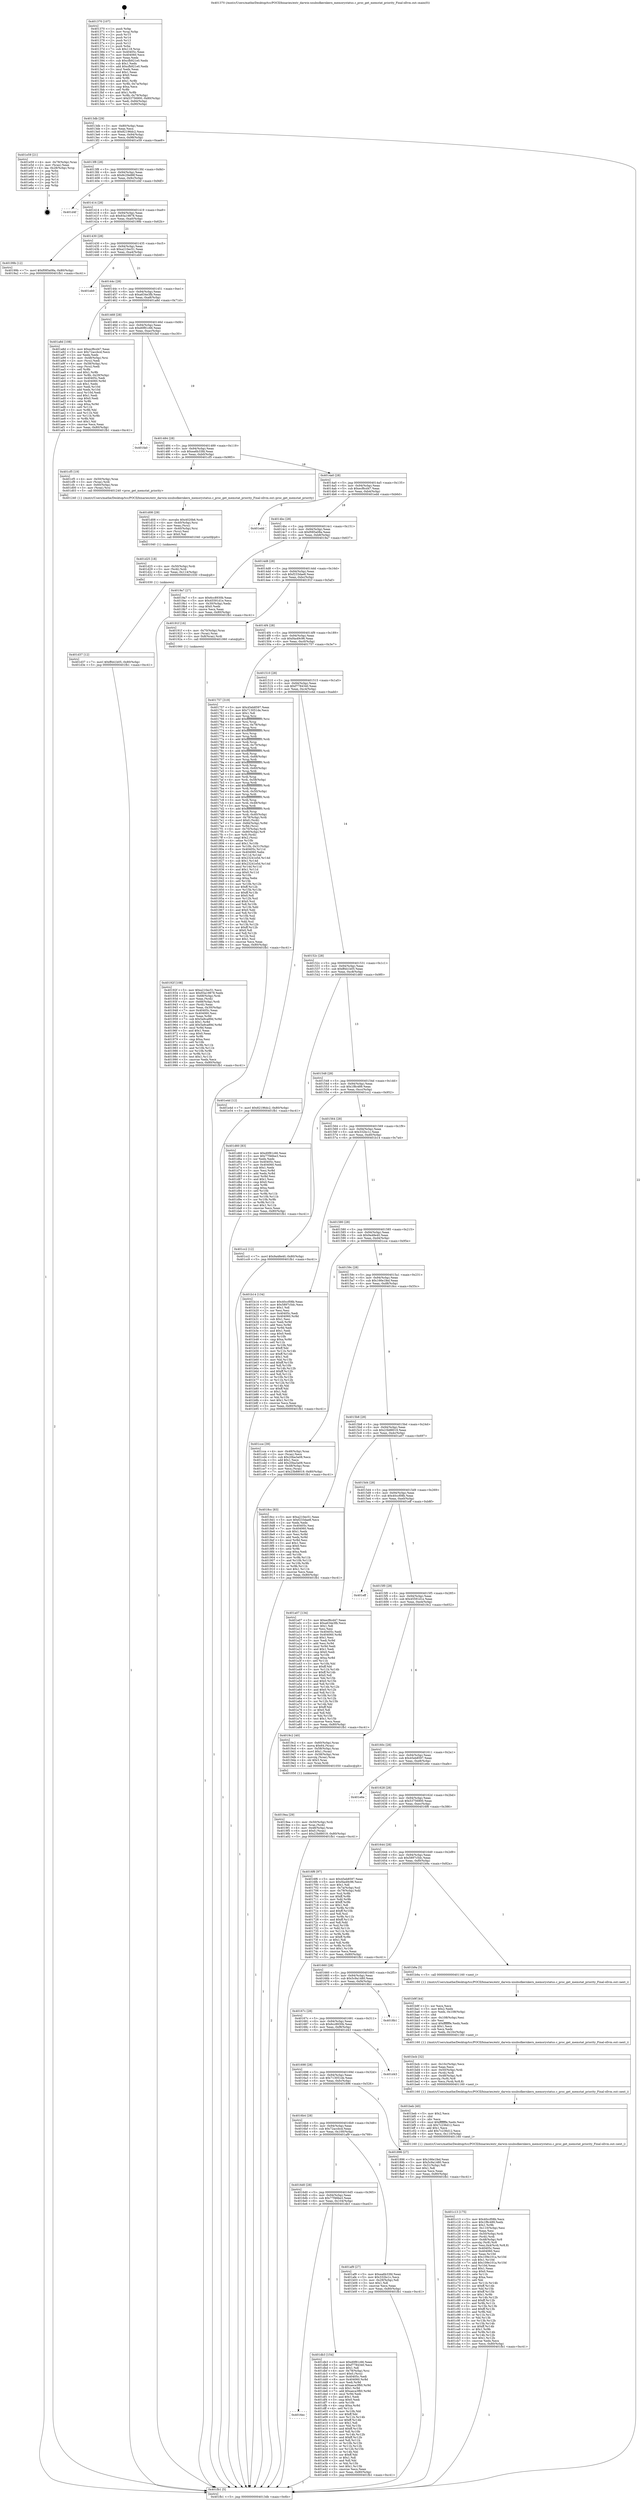 digraph "0x401370" {
  label = "0x401370 (/mnt/c/Users/mathe/Desktop/tcc/POCII/binaries/extr_darwin-xnubsdkernkern_memorystatus.c_proc_get_memstat_priority_Final-ollvm.out::main(0))"
  labelloc = "t"
  node[shape=record]

  Entry [label="",width=0.3,height=0.3,shape=circle,fillcolor=black,style=filled]
  "0x4013db" [label="{
     0x4013db [29]\l
     | [instrs]\l
     &nbsp;&nbsp;0x4013db \<+3\>: mov -0x80(%rbp),%eax\l
     &nbsp;&nbsp;0x4013de \<+2\>: mov %eax,%ecx\l
     &nbsp;&nbsp;0x4013e0 \<+6\>: sub $0x82196dc2,%ecx\l
     &nbsp;&nbsp;0x4013e6 \<+6\>: mov %eax,-0x94(%rbp)\l
     &nbsp;&nbsp;0x4013ec \<+6\>: mov %ecx,-0x98(%rbp)\l
     &nbsp;&nbsp;0x4013f2 \<+6\>: je 0000000000401e59 \<main+0xae9\>\l
  }"]
  "0x401e59" [label="{
     0x401e59 [21]\l
     | [instrs]\l
     &nbsp;&nbsp;0x401e59 \<+4\>: mov -0x78(%rbp),%rax\l
     &nbsp;&nbsp;0x401e5d \<+2\>: mov (%rax),%eax\l
     &nbsp;&nbsp;0x401e5f \<+4\>: lea -0x28(%rbp),%rsp\l
     &nbsp;&nbsp;0x401e63 \<+1\>: pop %rbx\l
     &nbsp;&nbsp;0x401e64 \<+2\>: pop %r12\l
     &nbsp;&nbsp;0x401e66 \<+2\>: pop %r13\l
     &nbsp;&nbsp;0x401e68 \<+2\>: pop %r14\l
     &nbsp;&nbsp;0x401e6a \<+2\>: pop %r15\l
     &nbsp;&nbsp;0x401e6c \<+1\>: pop %rbp\l
     &nbsp;&nbsp;0x401e6d \<+1\>: ret\l
  }"]
  "0x4013f8" [label="{
     0x4013f8 [28]\l
     | [instrs]\l
     &nbsp;&nbsp;0x4013f8 \<+5\>: jmp 00000000004013fd \<main+0x8d\>\l
     &nbsp;&nbsp;0x4013fd \<+6\>: mov -0x94(%rbp),%eax\l
     &nbsp;&nbsp;0x401403 \<+5\>: sub $0x8c29e88f,%eax\l
     &nbsp;&nbsp;0x401408 \<+6\>: mov %eax,-0x9c(%rbp)\l
     &nbsp;&nbsp;0x40140e \<+6\>: je 0000000000401d4f \<main+0x9df\>\l
  }"]
  Exit [label="",width=0.3,height=0.3,shape=circle,fillcolor=black,style=filled,peripheries=2]
  "0x401d4f" [label="{
     0x401d4f\l
  }", style=dashed]
  "0x401414" [label="{
     0x401414 [28]\l
     | [instrs]\l
     &nbsp;&nbsp;0x401414 \<+5\>: jmp 0000000000401419 \<main+0xa9\>\l
     &nbsp;&nbsp;0x401419 \<+6\>: mov -0x94(%rbp),%eax\l
     &nbsp;&nbsp;0x40141f \<+5\>: sub $0x93a19878,%eax\l
     &nbsp;&nbsp;0x401424 \<+6\>: mov %eax,-0xa0(%rbp)\l
     &nbsp;&nbsp;0x40142a \<+6\>: je 000000000040199b \<main+0x62b\>\l
  }"]
  "0x4016ec" [label="{
     0x4016ec\l
  }", style=dashed]
  "0x40199b" [label="{
     0x40199b [12]\l
     | [instrs]\l
     &nbsp;&nbsp;0x40199b \<+7\>: movl $0xf085a08a,-0x80(%rbp)\l
     &nbsp;&nbsp;0x4019a2 \<+5\>: jmp 0000000000401fb1 \<main+0xc41\>\l
  }"]
  "0x401430" [label="{
     0x401430 [28]\l
     | [instrs]\l
     &nbsp;&nbsp;0x401430 \<+5\>: jmp 0000000000401435 \<main+0xc5\>\l
     &nbsp;&nbsp;0x401435 \<+6\>: mov -0x94(%rbp),%eax\l
     &nbsp;&nbsp;0x40143b \<+5\>: sub $0xa210ec51,%eax\l
     &nbsp;&nbsp;0x401440 \<+6\>: mov %eax,-0xa4(%rbp)\l
     &nbsp;&nbsp;0x401446 \<+6\>: je 0000000000401eb0 \<main+0xb40\>\l
  }"]
  "0x401db3" [label="{
     0x401db3 [154]\l
     | [instrs]\l
     &nbsp;&nbsp;0x401db3 \<+5\>: mov $0xd0f81c66,%eax\l
     &nbsp;&nbsp;0x401db8 \<+5\>: mov $0xf7784340,%ecx\l
     &nbsp;&nbsp;0x401dbd \<+2\>: mov $0x1,%dl\l
     &nbsp;&nbsp;0x401dbf \<+4\>: mov -0x78(%rbp),%rsi\l
     &nbsp;&nbsp;0x401dc3 \<+6\>: movl $0x0,(%rsi)\l
     &nbsp;&nbsp;0x401dc9 \<+7\>: mov 0x40405c,%edi\l
     &nbsp;&nbsp;0x401dd0 \<+8\>: mov 0x404060,%r8d\l
     &nbsp;&nbsp;0x401dd8 \<+3\>: mov %edi,%r9d\l
     &nbsp;&nbsp;0x401ddb \<+7\>: sub $0xaeca3f60,%r9d\l
     &nbsp;&nbsp;0x401de2 \<+4\>: sub $0x1,%r9d\l
     &nbsp;&nbsp;0x401de6 \<+7\>: add $0xaeca3f60,%r9d\l
     &nbsp;&nbsp;0x401ded \<+4\>: imul %r9d,%edi\l
     &nbsp;&nbsp;0x401df1 \<+3\>: and $0x1,%edi\l
     &nbsp;&nbsp;0x401df4 \<+3\>: cmp $0x0,%edi\l
     &nbsp;&nbsp;0x401df7 \<+4\>: sete %r10b\l
     &nbsp;&nbsp;0x401dfb \<+4\>: cmp $0xa,%r8d\l
     &nbsp;&nbsp;0x401dff \<+4\>: setl %r11b\l
     &nbsp;&nbsp;0x401e03 \<+3\>: mov %r10b,%bl\l
     &nbsp;&nbsp;0x401e06 \<+3\>: xor $0xff,%bl\l
     &nbsp;&nbsp;0x401e09 \<+3\>: mov %r11b,%r14b\l
     &nbsp;&nbsp;0x401e0c \<+4\>: xor $0xff,%r14b\l
     &nbsp;&nbsp;0x401e10 \<+3\>: xor $0x1,%dl\l
     &nbsp;&nbsp;0x401e13 \<+3\>: mov %bl,%r15b\l
     &nbsp;&nbsp;0x401e16 \<+4\>: and $0xff,%r15b\l
     &nbsp;&nbsp;0x401e1a \<+3\>: and %dl,%r10b\l
     &nbsp;&nbsp;0x401e1d \<+3\>: mov %r14b,%r12b\l
     &nbsp;&nbsp;0x401e20 \<+4\>: and $0xff,%r12b\l
     &nbsp;&nbsp;0x401e24 \<+3\>: and %dl,%r11b\l
     &nbsp;&nbsp;0x401e27 \<+3\>: or %r10b,%r15b\l
     &nbsp;&nbsp;0x401e2a \<+3\>: or %r11b,%r12b\l
     &nbsp;&nbsp;0x401e2d \<+3\>: xor %r12b,%r15b\l
     &nbsp;&nbsp;0x401e30 \<+3\>: or %r14b,%bl\l
     &nbsp;&nbsp;0x401e33 \<+3\>: xor $0xff,%bl\l
     &nbsp;&nbsp;0x401e36 \<+3\>: or $0x1,%dl\l
     &nbsp;&nbsp;0x401e39 \<+2\>: and %dl,%bl\l
     &nbsp;&nbsp;0x401e3b \<+3\>: or %bl,%r15b\l
     &nbsp;&nbsp;0x401e3e \<+4\>: test $0x1,%r15b\l
     &nbsp;&nbsp;0x401e42 \<+3\>: cmovne %ecx,%eax\l
     &nbsp;&nbsp;0x401e45 \<+3\>: mov %eax,-0x80(%rbp)\l
     &nbsp;&nbsp;0x401e48 \<+5\>: jmp 0000000000401fb1 \<main+0xc41\>\l
  }"]
  "0x401eb0" [label="{
     0x401eb0\l
  }", style=dashed]
  "0x40144c" [label="{
     0x40144c [28]\l
     | [instrs]\l
     &nbsp;&nbsp;0x40144c \<+5\>: jmp 0000000000401451 \<main+0xe1\>\l
     &nbsp;&nbsp;0x401451 \<+6\>: mov -0x94(%rbp),%eax\l
     &nbsp;&nbsp;0x401457 \<+5\>: sub $0xa634e3fb,%eax\l
     &nbsp;&nbsp;0x40145c \<+6\>: mov %eax,-0xa8(%rbp)\l
     &nbsp;&nbsp;0x401462 \<+6\>: je 0000000000401a8d \<main+0x71d\>\l
  }"]
  "0x401d37" [label="{
     0x401d37 [12]\l
     | [instrs]\l
     &nbsp;&nbsp;0x401d37 \<+7\>: movl $0xff441b05,-0x80(%rbp)\l
     &nbsp;&nbsp;0x401d3e \<+5\>: jmp 0000000000401fb1 \<main+0xc41\>\l
  }"]
  "0x401a8d" [label="{
     0x401a8d [108]\l
     | [instrs]\l
     &nbsp;&nbsp;0x401a8d \<+5\>: mov $0xecf6cd47,%eax\l
     &nbsp;&nbsp;0x401a92 \<+5\>: mov $0x72accbcd,%ecx\l
     &nbsp;&nbsp;0x401a97 \<+2\>: xor %edx,%edx\l
     &nbsp;&nbsp;0x401a99 \<+4\>: mov -0x48(%rbp),%rsi\l
     &nbsp;&nbsp;0x401a9d \<+2\>: mov (%rsi),%edi\l
     &nbsp;&nbsp;0x401a9f \<+4\>: mov -0x58(%rbp),%rsi\l
     &nbsp;&nbsp;0x401aa3 \<+2\>: cmp (%rsi),%edi\l
     &nbsp;&nbsp;0x401aa5 \<+4\>: setl %r8b\l
     &nbsp;&nbsp;0x401aa9 \<+4\>: and $0x1,%r8b\l
     &nbsp;&nbsp;0x401aad \<+4\>: mov %r8b,-0x29(%rbp)\l
     &nbsp;&nbsp;0x401ab1 \<+7\>: mov 0x40405c,%edi\l
     &nbsp;&nbsp;0x401ab8 \<+8\>: mov 0x404060,%r9d\l
     &nbsp;&nbsp;0x401ac0 \<+3\>: sub $0x1,%edx\l
     &nbsp;&nbsp;0x401ac3 \<+3\>: mov %edi,%r10d\l
     &nbsp;&nbsp;0x401ac6 \<+3\>: add %edx,%r10d\l
     &nbsp;&nbsp;0x401ac9 \<+4\>: imul %r10d,%edi\l
     &nbsp;&nbsp;0x401acd \<+3\>: and $0x1,%edi\l
     &nbsp;&nbsp;0x401ad0 \<+3\>: cmp $0x0,%edi\l
     &nbsp;&nbsp;0x401ad3 \<+4\>: sete %r8b\l
     &nbsp;&nbsp;0x401ad7 \<+4\>: cmp $0xa,%r9d\l
     &nbsp;&nbsp;0x401adb \<+4\>: setl %r11b\l
     &nbsp;&nbsp;0x401adf \<+3\>: mov %r8b,%bl\l
     &nbsp;&nbsp;0x401ae2 \<+3\>: and %r11b,%bl\l
     &nbsp;&nbsp;0x401ae5 \<+3\>: xor %r11b,%r8b\l
     &nbsp;&nbsp;0x401ae8 \<+3\>: or %r8b,%bl\l
     &nbsp;&nbsp;0x401aeb \<+3\>: test $0x1,%bl\l
     &nbsp;&nbsp;0x401aee \<+3\>: cmovne %ecx,%eax\l
     &nbsp;&nbsp;0x401af1 \<+3\>: mov %eax,-0x80(%rbp)\l
     &nbsp;&nbsp;0x401af4 \<+5\>: jmp 0000000000401fb1 \<main+0xc41\>\l
  }"]
  "0x401468" [label="{
     0x401468 [28]\l
     | [instrs]\l
     &nbsp;&nbsp;0x401468 \<+5\>: jmp 000000000040146d \<main+0xfd\>\l
     &nbsp;&nbsp;0x40146d \<+6\>: mov -0x94(%rbp),%eax\l
     &nbsp;&nbsp;0x401473 \<+5\>: sub $0xd0f81c66,%eax\l
     &nbsp;&nbsp;0x401478 \<+6\>: mov %eax,-0xac(%rbp)\l
     &nbsp;&nbsp;0x40147e \<+6\>: je 0000000000401fa0 \<main+0xc30\>\l
  }"]
  "0x401d25" [label="{
     0x401d25 [18]\l
     | [instrs]\l
     &nbsp;&nbsp;0x401d25 \<+4\>: mov -0x50(%rbp),%rdi\l
     &nbsp;&nbsp;0x401d29 \<+3\>: mov (%rdi),%rdi\l
     &nbsp;&nbsp;0x401d2c \<+6\>: mov %eax,-0x114(%rbp)\l
     &nbsp;&nbsp;0x401d32 \<+5\>: call 0000000000401030 \<free@plt\>\l
     | [calls]\l
     &nbsp;&nbsp;0x401030 \{1\} (unknown)\l
  }"]
  "0x401fa0" [label="{
     0x401fa0\l
  }", style=dashed]
  "0x401484" [label="{
     0x401484 [28]\l
     | [instrs]\l
     &nbsp;&nbsp;0x401484 \<+5\>: jmp 0000000000401489 \<main+0x119\>\l
     &nbsp;&nbsp;0x401489 \<+6\>: mov -0x94(%rbp),%eax\l
     &nbsp;&nbsp;0x40148f \<+5\>: sub $0xea6b33fd,%eax\l
     &nbsp;&nbsp;0x401494 \<+6\>: mov %eax,-0xb0(%rbp)\l
     &nbsp;&nbsp;0x40149a \<+6\>: je 0000000000401cf5 \<main+0x985\>\l
  }"]
  "0x401d08" [label="{
     0x401d08 [29]\l
     | [instrs]\l
     &nbsp;&nbsp;0x401d08 \<+10\>: movabs $0x4020b6,%rdi\l
     &nbsp;&nbsp;0x401d12 \<+4\>: mov -0x40(%rbp),%rsi\l
     &nbsp;&nbsp;0x401d16 \<+2\>: mov %eax,(%rsi)\l
     &nbsp;&nbsp;0x401d18 \<+4\>: mov -0x40(%rbp),%rsi\l
     &nbsp;&nbsp;0x401d1c \<+2\>: mov (%rsi),%esi\l
     &nbsp;&nbsp;0x401d1e \<+2\>: mov $0x0,%al\l
     &nbsp;&nbsp;0x401d20 \<+5\>: call 0000000000401040 \<printf@plt\>\l
     | [calls]\l
     &nbsp;&nbsp;0x401040 \{1\} (unknown)\l
  }"]
  "0x401cf5" [label="{
     0x401cf5 [19]\l
     | [instrs]\l
     &nbsp;&nbsp;0x401cf5 \<+4\>: mov -0x50(%rbp),%rax\l
     &nbsp;&nbsp;0x401cf9 \<+3\>: mov (%rax),%rdi\l
     &nbsp;&nbsp;0x401cfc \<+4\>: mov -0x60(%rbp),%rax\l
     &nbsp;&nbsp;0x401d00 \<+3\>: mov (%rax),%rsi\l
     &nbsp;&nbsp;0x401d03 \<+5\>: call 0000000000401240 \<proc_get_memstat_priority\>\l
     | [calls]\l
     &nbsp;&nbsp;0x401240 \{1\} (/mnt/c/Users/mathe/Desktop/tcc/POCII/binaries/extr_darwin-xnubsdkernkern_memorystatus.c_proc_get_memstat_priority_Final-ollvm.out::proc_get_memstat_priority)\l
  }"]
  "0x4014a0" [label="{
     0x4014a0 [28]\l
     | [instrs]\l
     &nbsp;&nbsp;0x4014a0 \<+5\>: jmp 00000000004014a5 \<main+0x135\>\l
     &nbsp;&nbsp;0x4014a5 \<+6\>: mov -0x94(%rbp),%eax\l
     &nbsp;&nbsp;0x4014ab \<+5\>: sub $0xecf6cd47,%eax\l
     &nbsp;&nbsp;0x4014b0 \<+6\>: mov %eax,-0xb4(%rbp)\l
     &nbsp;&nbsp;0x4014b6 \<+6\>: je 0000000000401edd \<main+0xb6d\>\l
  }"]
  "0x401c13" [label="{
     0x401c13 [175]\l
     | [instrs]\l
     &nbsp;&nbsp;0x401c13 \<+5\>: mov $0x40ccf08b,%ecx\l
     &nbsp;&nbsp;0x401c18 \<+5\>: mov $0x1f8c489,%edx\l
     &nbsp;&nbsp;0x401c1d \<+3\>: mov $0x1,%r9b\l
     &nbsp;&nbsp;0x401c20 \<+6\>: mov -0x110(%rbp),%esi\l
     &nbsp;&nbsp;0x401c26 \<+3\>: imul %eax,%esi\l
     &nbsp;&nbsp;0x401c29 \<+4\>: mov -0x50(%rbp),%rdi\l
     &nbsp;&nbsp;0x401c2d \<+3\>: mov (%rdi),%rdi\l
     &nbsp;&nbsp;0x401c30 \<+4\>: mov -0x48(%rbp),%r8\l
     &nbsp;&nbsp;0x401c34 \<+3\>: movslq (%r8),%r8\l
     &nbsp;&nbsp;0x401c37 \<+5\>: mov %esi,0x4(%rdi,%r8,8)\l
     &nbsp;&nbsp;0x401c3c \<+7\>: mov 0x40405c,%eax\l
     &nbsp;&nbsp;0x401c43 \<+7\>: mov 0x404060,%esi\l
     &nbsp;&nbsp;0x401c4a \<+3\>: mov %eax,%r10d\l
     &nbsp;&nbsp;0x401c4d \<+7\>: sub $0x109e101a,%r10d\l
     &nbsp;&nbsp;0x401c54 \<+4\>: sub $0x1,%r10d\l
     &nbsp;&nbsp;0x401c58 \<+7\>: add $0x109e101a,%r10d\l
     &nbsp;&nbsp;0x401c5f \<+4\>: imul %r10d,%eax\l
     &nbsp;&nbsp;0x401c63 \<+3\>: and $0x1,%eax\l
     &nbsp;&nbsp;0x401c66 \<+3\>: cmp $0x0,%eax\l
     &nbsp;&nbsp;0x401c69 \<+4\>: sete %r11b\l
     &nbsp;&nbsp;0x401c6d \<+3\>: cmp $0xa,%esi\l
     &nbsp;&nbsp;0x401c70 \<+3\>: setl %bl\l
     &nbsp;&nbsp;0x401c73 \<+3\>: mov %r11b,%r14b\l
     &nbsp;&nbsp;0x401c76 \<+4\>: xor $0xff,%r14b\l
     &nbsp;&nbsp;0x401c7a \<+3\>: mov %bl,%r15b\l
     &nbsp;&nbsp;0x401c7d \<+4\>: xor $0xff,%r15b\l
     &nbsp;&nbsp;0x401c81 \<+4\>: xor $0x1,%r9b\l
     &nbsp;&nbsp;0x401c85 \<+3\>: mov %r14b,%r12b\l
     &nbsp;&nbsp;0x401c88 \<+4\>: and $0xff,%r12b\l
     &nbsp;&nbsp;0x401c8c \<+3\>: and %r9b,%r11b\l
     &nbsp;&nbsp;0x401c8f \<+3\>: mov %r15b,%r13b\l
     &nbsp;&nbsp;0x401c92 \<+4\>: and $0xff,%r13b\l
     &nbsp;&nbsp;0x401c96 \<+3\>: and %r9b,%bl\l
     &nbsp;&nbsp;0x401c99 \<+3\>: or %r11b,%r12b\l
     &nbsp;&nbsp;0x401c9c \<+3\>: or %bl,%r13b\l
     &nbsp;&nbsp;0x401c9f \<+3\>: xor %r13b,%r12b\l
     &nbsp;&nbsp;0x401ca2 \<+3\>: or %r15b,%r14b\l
     &nbsp;&nbsp;0x401ca5 \<+4\>: xor $0xff,%r14b\l
     &nbsp;&nbsp;0x401ca9 \<+4\>: or $0x1,%r9b\l
     &nbsp;&nbsp;0x401cad \<+3\>: and %r9b,%r14b\l
     &nbsp;&nbsp;0x401cb0 \<+3\>: or %r14b,%r12b\l
     &nbsp;&nbsp;0x401cb3 \<+4\>: test $0x1,%r12b\l
     &nbsp;&nbsp;0x401cb7 \<+3\>: cmovne %edx,%ecx\l
     &nbsp;&nbsp;0x401cba \<+3\>: mov %ecx,-0x80(%rbp)\l
     &nbsp;&nbsp;0x401cbd \<+5\>: jmp 0000000000401fb1 \<main+0xc41\>\l
  }"]
  "0x401edd" [label="{
     0x401edd\l
  }", style=dashed]
  "0x4014bc" [label="{
     0x4014bc [28]\l
     | [instrs]\l
     &nbsp;&nbsp;0x4014bc \<+5\>: jmp 00000000004014c1 \<main+0x151\>\l
     &nbsp;&nbsp;0x4014c1 \<+6\>: mov -0x94(%rbp),%eax\l
     &nbsp;&nbsp;0x4014c7 \<+5\>: sub $0xf085a08a,%eax\l
     &nbsp;&nbsp;0x4014cc \<+6\>: mov %eax,-0xb8(%rbp)\l
     &nbsp;&nbsp;0x4014d2 \<+6\>: je 00000000004019a7 \<main+0x637\>\l
  }"]
  "0x401beb" [label="{
     0x401beb [40]\l
     | [instrs]\l
     &nbsp;&nbsp;0x401beb \<+5\>: mov $0x2,%ecx\l
     &nbsp;&nbsp;0x401bf0 \<+1\>: cltd\l
     &nbsp;&nbsp;0x401bf1 \<+2\>: idiv %ecx\l
     &nbsp;&nbsp;0x401bf3 \<+6\>: imul $0xfffffffe,%edx,%ecx\l
     &nbsp;&nbsp;0x401bf9 \<+6\>: sub $0x7c236d12,%ecx\l
     &nbsp;&nbsp;0x401bff \<+3\>: add $0x1,%ecx\l
     &nbsp;&nbsp;0x401c02 \<+6\>: add $0x7c236d12,%ecx\l
     &nbsp;&nbsp;0x401c08 \<+6\>: mov %ecx,-0x110(%rbp)\l
     &nbsp;&nbsp;0x401c0e \<+5\>: call 0000000000401160 \<next_i\>\l
     | [calls]\l
     &nbsp;&nbsp;0x401160 \{1\} (/mnt/c/Users/mathe/Desktop/tcc/POCII/binaries/extr_darwin-xnubsdkernkern_memorystatus.c_proc_get_memstat_priority_Final-ollvm.out::next_i)\l
  }"]
  "0x4019a7" [label="{
     0x4019a7 [27]\l
     | [instrs]\l
     &nbsp;&nbsp;0x4019a7 \<+5\>: mov $0x6cc8930b,%eax\l
     &nbsp;&nbsp;0x4019ac \<+5\>: mov $0x45591d1e,%ecx\l
     &nbsp;&nbsp;0x4019b1 \<+3\>: mov -0x30(%rbp),%edx\l
     &nbsp;&nbsp;0x4019b4 \<+3\>: cmp $0x0,%edx\l
     &nbsp;&nbsp;0x4019b7 \<+3\>: cmove %ecx,%eax\l
     &nbsp;&nbsp;0x4019ba \<+3\>: mov %eax,-0x80(%rbp)\l
     &nbsp;&nbsp;0x4019bd \<+5\>: jmp 0000000000401fb1 \<main+0xc41\>\l
  }"]
  "0x4014d8" [label="{
     0x4014d8 [28]\l
     | [instrs]\l
     &nbsp;&nbsp;0x4014d8 \<+5\>: jmp 00000000004014dd \<main+0x16d\>\l
     &nbsp;&nbsp;0x4014dd \<+6\>: mov -0x94(%rbp),%eax\l
     &nbsp;&nbsp;0x4014e3 \<+5\>: sub $0xf233dae8,%eax\l
     &nbsp;&nbsp;0x4014e8 \<+6\>: mov %eax,-0xbc(%rbp)\l
     &nbsp;&nbsp;0x4014ee \<+6\>: je 000000000040191f \<main+0x5af\>\l
  }"]
  "0x401bcb" [label="{
     0x401bcb [32]\l
     | [instrs]\l
     &nbsp;&nbsp;0x401bcb \<+6\>: mov -0x10c(%rbp),%ecx\l
     &nbsp;&nbsp;0x401bd1 \<+3\>: imul %eax,%ecx\l
     &nbsp;&nbsp;0x401bd4 \<+4\>: mov -0x50(%rbp),%rdi\l
     &nbsp;&nbsp;0x401bd8 \<+3\>: mov (%rdi),%rdi\l
     &nbsp;&nbsp;0x401bdb \<+4\>: mov -0x48(%rbp),%r8\l
     &nbsp;&nbsp;0x401bdf \<+3\>: movslq (%r8),%r8\l
     &nbsp;&nbsp;0x401be2 \<+4\>: mov %ecx,(%rdi,%r8,8)\l
     &nbsp;&nbsp;0x401be6 \<+5\>: call 0000000000401160 \<next_i\>\l
     | [calls]\l
     &nbsp;&nbsp;0x401160 \{1\} (/mnt/c/Users/mathe/Desktop/tcc/POCII/binaries/extr_darwin-xnubsdkernkern_memorystatus.c_proc_get_memstat_priority_Final-ollvm.out::next_i)\l
  }"]
  "0x40191f" [label="{
     0x40191f [16]\l
     | [instrs]\l
     &nbsp;&nbsp;0x40191f \<+4\>: mov -0x70(%rbp),%rax\l
     &nbsp;&nbsp;0x401923 \<+3\>: mov (%rax),%rax\l
     &nbsp;&nbsp;0x401926 \<+4\>: mov 0x8(%rax),%rdi\l
     &nbsp;&nbsp;0x40192a \<+5\>: call 0000000000401060 \<atoi@plt\>\l
     | [calls]\l
     &nbsp;&nbsp;0x401060 \{1\} (unknown)\l
  }"]
  "0x4014f4" [label="{
     0x4014f4 [28]\l
     | [instrs]\l
     &nbsp;&nbsp;0x4014f4 \<+5\>: jmp 00000000004014f9 \<main+0x189\>\l
     &nbsp;&nbsp;0x4014f9 \<+6\>: mov -0x94(%rbp),%eax\l
     &nbsp;&nbsp;0x4014ff \<+5\>: sub $0xf4a49c96,%eax\l
     &nbsp;&nbsp;0x401504 \<+6\>: mov %eax,-0xc0(%rbp)\l
     &nbsp;&nbsp;0x40150a \<+6\>: je 0000000000401757 \<main+0x3e7\>\l
  }"]
  "0x401b9f" [label="{
     0x401b9f [44]\l
     | [instrs]\l
     &nbsp;&nbsp;0x401b9f \<+2\>: xor %ecx,%ecx\l
     &nbsp;&nbsp;0x401ba1 \<+5\>: mov $0x2,%edx\l
     &nbsp;&nbsp;0x401ba6 \<+6\>: mov %edx,-0x108(%rbp)\l
     &nbsp;&nbsp;0x401bac \<+1\>: cltd\l
     &nbsp;&nbsp;0x401bad \<+6\>: mov -0x108(%rbp),%esi\l
     &nbsp;&nbsp;0x401bb3 \<+2\>: idiv %esi\l
     &nbsp;&nbsp;0x401bb5 \<+6\>: imul $0xfffffffe,%edx,%edx\l
     &nbsp;&nbsp;0x401bbb \<+3\>: sub $0x1,%ecx\l
     &nbsp;&nbsp;0x401bbe \<+2\>: sub %ecx,%edx\l
     &nbsp;&nbsp;0x401bc0 \<+6\>: mov %edx,-0x10c(%rbp)\l
     &nbsp;&nbsp;0x401bc6 \<+5\>: call 0000000000401160 \<next_i\>\l
     | [calls]\l
     &nbsp;&nbsp;0x401160 \{1\} (/mnt/c/Users/mathe/Desktop/tcc/POCII/binaries/extr_darwin-xnubsdkernkern_memorystatus.c_proc_get_memstat_priority_Final-ollvm.out::next_i)\l
  }"]
  "0x401757" [label="{
     0x401757 [319]\l
     | [instrs]\l
     &nbsp;&nbsp;0x401757 \<+5\>: mov $0x45eb8597,%eax\l
     &nbsp;&nbsp;0x40175c \<+5\>: mov $0x713051de,%ecx\l
     &nbsp;&nbsp;0x401761 \<+2\>: mov $0x1,%dl\l
     &nbsp;&nbsp;0x401763 \<+3\>: mov %rsp,%rsi\l
     &nbsp;&nbsp;0x401766 \<+4\>: add $0xfffffffffffffff0,%rsi\l
     &nbsp;&nbsp;0x40176a \<+3\>: mov %rsi,%rsp\l
     &nbsp;&nbsp;0x40176d \<+4\>: mov %rsi,-0x78(%rbp)\l
     &nbsp;&nbsp;0x401771 \<+3\>: mov %rsp,%rsi\l
     &nbsp;&nbsp;0x401774 \<+4\>: add $0xfffffffffffffff0,%rsi\l
     &nbsp;&nbsp;0x401778 \<+3\>: mov %rsi,%rsp\l
     &nbsp;&nbsp;0x40177b \<+3\>: mov %rsp,%rdi\l
     &nbsp;&nbsp;0x40177e \<+4\>: add $0xfffffffffffffff0,%rdi\l
     &nbsp;&nbsp;0x401782 \<+3\>: mov %rdi,%rsp\l
     &nbsp;&nbsp;0x401785 \<+4\>: mov %rdi,-0x70(%rbp)\l
     &nbsp;&nbsp;0x401789 \<+3\>: mov %rsp,%rdi\l
     &nbsp;&nbsp;0x40178c \<+4\>: add $0xfffffffffffffff0,%rdi\l
     &nbsp;&nbsp;0x401790 \<+3\>: mov %rdi,%rsp\l
     &nbsp;&nbsp;0x401793 \<+4\>: mov %rdi,-0x68(%rbp)\l
     &nbsp;&nbsp;0x401797 \<+3\>: mov %rsp,%rdi\l
     &nbsp;&nbsp;0x40179a \<+4\>: add $0xfffffffffffffff0,%rdi\l
     &nbsp;&nbsp;0x40179e \<+3\>: mov %rdi,%rsp\l
     &nbsp;&nbsp;0x4017a1 \<+4\>: mov %rdi,-0x60(%rbp)\l
     &nbsp;&nbsp;0x4017a5 \<+3\>: mov %rsp,%rdi\l
     &nbsp;&nbsp;0x4017a8 \<+4\>: add $0xfffffffffffffff0,%rdi\l
     &nbsp;&nbsp;0x4017ac \<+3\>: mov %rdi,%rsp\l
     &nbsp;&nbsp;0x4017af \<+4\>: mov %rdi,-0x58(%rbp)\l
     &nbsp;&nbsp;0x4017b3 \<+3\>: mov %rsp,%rdi\l
     &nbsp;&nbsp;0x4017b6 \<+4\>: add $0xfffffffffffffff0,%rdi\l
     &nbsp;&nbsp;0x4017ba \<+3\>: mov %rdi,%rsp\l
     &nbsp;&nbsp;0x4017bd \<+4\>: mov %rdi,-0x50(%rbp)\l
     &nbsp;&nbsp;0x4017c1 \<+3\>: mov %rsp,%rdi\l
     &nbsp;&nbsp;0x4017c4 \<+4\>: add $0xfffffffffffffff0,%rdi\l
     &nbsp;&nbsp;0x4017c8 \<+3\>: mov %rdi,%rsp\l
     &nbsp;&nbsp;0x4017cb \<+4\>: mov %rdi,-0x48(%rbp)\l
     &nbsp;&nbsp;0x4017cf \<+3\>: mov %rsp,%rdi\l
     &nbsp;&nbsp;0x4017d2 \<+4\>: add $0xfffffffffffffff0,%rdi\l
     &nbsp;&nbsp;0x4017d6 \<+3\>: mov %rdi,%rsp\l
     &nbsp;&nbsp;0x4017d9 \<+4\>: mov %rdi,-0x40(%rbp)\l
     &nbsp;&nbsp;0x4017dd \<+4\>: mov -0x78(%rbp),%rdi\l
     &nbsp;&nbsp;0x4017e1 \<+6\>: movl $0x0,(%rdi)\l
     &nbsp;&nbsp;0x4017e7 \<+7\>: mov -0x84(%rbp),%r8d\l
     &nbsp;&nbsp;0x4017ee \<+3\>: mov %r8d,(%rsi)\l
     &nbsp;&nbsp;0x4017f1 \<+4\>: mov -0x70(%rbp),%rdi\l
     &nbsp;&nbsp;0x4017f5 \<+7\>: mov -0x90(%rbp),%r9\l
     &nbsp;&nbsp;0x4017fc \<+3\>: mov %r9,(%rdi)\l
     &nbsp;&nbsp;0x4017ff \<+3\>: cmpl $0x2,(%rsi)\l
     &nbsp;&nbsp;0x401802 \<+4\>: setne %r10b\l
     &nbsp;&nbsp;0x401806 \<+4\>: and $0x1,%r10b\l
     &nbsp;&nbsp;0x40180a \<+4\>: mov %r10b,-0x31(%rbp)\l
     &nbsp;&nbsp;0x40180e \<+8\>: mov 0x40405c,%r11d\l
     &nbsp;&nbsp;0x401816 \<+7\>: mov 0x404060,%ebx\l
     &nbsp;&nbsp;0x40181d \<+3\>: mov %r11d,%r14d\l
     &nbsp;&nbsp;0x401820 \<+7\>: sub $0x23241e5d,%r14d\l
     &nbsp;&nbsp;0x401827 \<+4\>: sub $0x1,%r14d\l
     &nbsp;&nbsp;0x40182b \<+7\>: add $0x23241e5d,%r14d\l
     &nbsp;&nbsp;0x401832 \<+4\>: imul %r14d,%r11d\l
     &nbsp;&nbsp;0x401836 \<+4\>: and $0x1,%r11d\l
     &nbsp;&nbsp;0x40183a \<+4\>: cmp $0x0,%r11d\l
     &nbsp;&nbsp;0x40183e \<+4\>: sete %r10b\l
     &nbsp;&nbsp;0x401842 \<+3\>: cmp $0xa,%ebx\l
     &nbsp;&nbsp;0x401845 \<+4\>: setl %r15b\l
     &nbsp;&nbsp;0x401849 \<+3\>: mov %r10b,%r12b\l
     &nbsp;&nbsp;0x40184c \<+4\>: xor $0xff,%r12b\l
     &nbsp;&nbsp;0x401850 \<+3\>: mov %r15b,%r13b\l
     &nbsp;&nbsp;0x401853 \<+4\>: xor $0xff,%r13b\l
     &nbsp;&nbsp;0x401857 \<+3\>: xor $0x0,%dl\l
     &nbsp;&nbsp;0x40185a \<+3\>: mov %r12b,%sil\l
     &nbsp;&nbsp;0x40185d \<+4\>: and $0x0,%sil\l
     &nbsp;&nbsp;0x401861 \<+3\>: and %dl,%r10b\l
     &nbsp;&nbsp;0x401864 \<+3\>: mov %r13b,%dil\l
     &nbsp;&nbsp;0x401867 \<+4\>: and $0x0,%dil\l
     &nbsp;&nbsp;0x40186b \<+3\>: and %dl,%r15b\l
     &nbsp;&nbsp;0x40186e \<+3\>: or %r10b,%sil\l
     &nbsp;&nbsp;0x401871 \<+3\>: or %r15b,%dil\l
     &nbsp;&nbsp;0x401874 \<+3\>: xor %dil,%sil\l
     &nbsp;&nbsp;0x401877 \<+3\>: or %r13b,%r12b\l
     &nbsp;&nbsp;0x40187a \<+4\>: xor $0xff,%r12b\l
     &nbsp;&nbsp;0x40187e \<+3\>: or $0x0,%dl\l
     &nbsp;&nbsp;0x401881 \<+3\>: and %dl,%r12b\l
     &nbsp;&nbsp;0x401884 \<+3\>: or %r12b,%sil\l
     &nbsp;&nbsp;0x401887 \<+4\>: test $0x1,%sil\l
     &nbsp;&nbsp;0x40188b \<+3\>: cmovne %ecx,%eax\l
     &nbsp;&nbsp;0x40188e \<+3\>: mov %eax,-0x80(%rbp)\l
     &nbsp;&nbsp;0x401891 \<+5\>: jmp 0000000000401fb1 \<main+0xc41\>\l
  }"]
  "0x401510" [label="{
     0x401510 [28]\l
     | [instrs]\l
     &nbsp;&nbsp;0x401510 \<+5\>: jmp 0000000000401515 \<main+0x1a5\>\l
     &nbsp;&nbsp;0x401515 \<+6\>: mov -0x94(%rbp),%eax\l
     &nbsp;&nbsp;0x40151b \<+5\>: sub $0xf7784340,%eax\l
     &nbsp;&nbsp;0x401520 \<+6\>: mov %eax,-0xc4(%rbp)\l
     &nbsp;&nbsp;0x401526 \<+6\>: je 0000000000401e4d \<main+0xadd\>\l
  }"]
  "0x4016d0" [label="{
     0x4016d0 [28]\l
     | [instrs]\l
     &nbsp;&nbsp;0x4016d0 \<+5\>: jmp 00000000004016d5 \<main+0x365\>\l
     &nbsp;&nbsp;0x4016d5 \<+6\>: mov -0x94(%rbp),%eax\l
     &nbsp;&nbsp;0x4016db \<+5\>: sub $0x77f46be3,%eax\l
     &nbsp;&nbsp;0x4016e0 \<+6\>: mov %eax,-0x104(%rbp)\l
     &nbsp;&nbsp;0x4016e6 \<+6\>: je 0000000000401db3 \<main+0xa43\>\l
  }"]
  "0x401e4d" [label="{
     0x401e4d [12]\l
     | [instrs]\l
     &nbsp;&nbsp;0x401e4d \<+7\>: movl $0x82196dc2,-0x80(%rbp)\l
     &nbsp;&nbsp;0x401e54 \<+5\>: jmp 0000000000401fb1 \<main+0xc41\>\l
  }"]
  "0x40152c" [label="{
     0x40152c [28]\l
     | [instrs]\l
     &nbsp;&nbsp;0x40152c \<+5\>: jmp 0000000000401531 \<main+0x1c1\>\l
     &nbsp;&nbsp;0x401531 \<+6\>: mov -0x94(%rbp),%eax\l
     &nbsp;&nbsp;0x401537 \<+5\>: sub $0xff441b05,%eax\l
     &nbsp;&nbsp;0x40153c \<+6\>: mov %eax,-0xc8(%rbp)\l
     &nbsp;&nbsp;0x401542 \<+6\>: je 0000000000401d60 \<main+0x9f0\>\l
  }"]
  "0x401af9" [label="{
     0x401af9 [27]\l
     | [instrs]\l
     &nbsp;&nbsp;0x401af9 \<+5\>: mov $0xea6b33fd,%eax\l
     &nbsp;&nbsp;0x401afe \<+5\>: mov $0x332bc1c,%ecx\l
     &nbsp;&nbsp;0x401b03 \<+3\>: mov -0x29(%rbp),%dl\l
     &nbsp;&nbsp;0x401b06 \<+3\>: test $0x1,%dl\l
     &nbsp;&nbsp;0x401b09 \<+3\>: cmovne %ecx,%eax\l
     &nbsp;&nbsp;0x401b0c \<+3\>: mov %eax,-0x80(%rbp)\l
     &nbsp;&nbsp;0x401b0f \<+5\>: jmp 0000000000401fb1 \<main+0xc41\>\l
  }"]
  "0x401d60" [label="{
     0x401d60 [83]\l
     | [instrs]\l
     &nbsp;&nbsp;0x401d60 \<+5\>: mov $0xd0f81c66,%eax\l
     &nbsp;&nbsp;0x401d65 \<+5\>: mov $0x77f46be3,%ecx\l
     &nbsp;&nbsp;0x401d6a \<+2\>: xor %edx,%edx\l
     &nbsp;&nbsp;0x401d6c \<+7\>: mov 0x40405c,%esi\l
     &nbsp;&nbsp;0x401d73 \<+7\>: mov 0x404060,%edi\l
     &nbsp;&nbsp;0x401d7a \<+3\>: sub $0x1,%edx\l
     &nbsp;&nbsp;0x401d7d \<+3\>: mov %esi,%r8d\l
     &nbsp;&nbsp;0x401d80 \<+3\>: add %edx,%r8d\l
     &nbsp;&nbsp;0x401d83 \<+4\>: imul %r8d,%esi\l
     &nbsp;&nbsp;0x401d87 \<+3\>: and $0x1,%esi\l
     &nbsp;&nbsp;0x401d8a \<+3\>: cmp $0x0,%esi\l
     &nbsp;&nbsp;0x401d8d \<+4\>: sete %r9b\l
     &nbsp;&nbsp;0x401d91 \<+3\>: cmp $0xa,%edi\l
     &nbsp;&nbsp;0x401d94 \<+4\>: setl %r10b\l
     &nbsp;&nbsp;0x401d98 \<+3\>: mov %r9b,%r11b\l
     &nbsp;&nbsp;0x401d9b \<+3\>: and %r10b,%r11b\l
     &nbsp;&nbsp;0x401d9e \<+3\>: xor %r10b,%r9b\l
     &nbsp;&nbsp;0x401da1 \<+3\>: or %r9b,%r11b\l
     &nbsp;&nbsp;0x401da4 \<+4\>: test $0x1,%r11b\l
     &nbsp;&nbsp;0x401da8 \<+3\>: cmovne %ecx,%eax\l
     &nbsp;&nbsp;0x401dab \<+3\>: mov %eax,-0x80(%rbp)\l
     &nbsp;&nbsp;0x401dae \<+5\>: jmp 0000000000401fb1 \<main+0xc41\>\l
  }"]
  "0x401548" [label="{
     0x401548 [28]\l
     | [instrs]\l
     &nbsp;&nbsp;0x401548 \<+5\>: jmp 000000000040154d \<main+0x1dd\>\l
     &nbsp;&nbsp;0x40154d \<+6\>: mov -0x94(%rbp),%eax\l
     &nbsp;&nbsp;0x401553 \<+5\>: sub $0x1f8c489,%eax\l
     &nbsp;&nbsp;0x401558 \<+6\>: mov %eax,-0xcc(%rbp)\l
     &nbsp;&nbsp;0x40155e \<+6\>: je 0000000000401cc2 \<main+0x952\>\l
  }"]
  "0x4019ea" [label="{
     0x4019ea [29]\l
     | [instrs]\l
     &nbsp;&nbsp;0x4019ea \<+4\>: mov -0x50(%rbp),%rdi\l
     &nbsp;&nbsp;0x4019ee \<+3\>: mov %rax,(%rdi)\l
     &nbsp;&nbsp;0x4019f1 \<+4\>: mov -0x48(%rbp),%rax\l
     &nbsp;&nbsp;0x4019f5 \<+6\>: movl $0x0,(%rax)\l
     &nbsp;&nbsp;0x4019fb \<+7\>: movl $0x23b88019,-0x80(%rbp)\l
     &nbsp;&nbsp;0x401a02 \<+5\>: jmp 0000000000401fb1 \<main+0xc41\>\l
  }"]
  "0x401cc2" [label="{
     0x401cc2 [12]\l
     | [instrs]\l
     &nbsp;&nbsp;0x401cc2 \<+7\>: movl $0x9a48e40,-0x80(%rbp)\l
     &nbsp;&nbsp;0x401cc9 \<+5\>: jmp 0000000000401fb1 \<main+0xc41\>\l
  }"]
  "0x401564" [label="{
     0x401564 [28]\l
     | [instrs]\l
     &nbsp;&nbsp;0x401564 \<+5\>: jmp 0000000000401569 \<main+0x1f9\>\l
     &nbsp;&nbsp;0x401569 \<+6\>: mov -0x94(%rbp),%eax\l
     &nbsp;&nbsp;0x40156f \<+5\>: sub $0x332bc1c,%eax\l
     &nbsp;&nbsp;0x401574 \<+6\>: mov %eax,-0xd0(%rbp)\l
     &nbsp;&nbsp;0x40157a \<+6\>: je 0000000000401b14 \<main+0x7a4\>\l
  }"]
  "0x40192f" [label="{
     0x40192f [108]\l
     | [instrs]\l
     &nbsp;&nbsp;0x40192f \<+5\>: mov $0xa210ec51,%ecx\l
     &nbsp;&nbsp;0x401934 \<+5\>: mov $0x93a19878,%edx\l
     &nbsp;&nbsp;0x401939 \<+4\>: mov -0x68(%rbp),%rdi\l
     &nbsp;&nbsp;0x40193d \<+2\>: mov %eax,(%rdi)\l
     &nbsp;&nbsp;0x40193f \<+4\>: mov -0x68(%rbp),%rdi\l
     &nbsp;&nbsp;0x401943 \<+2\>: mov (%rdi),%eax\l
     &nbsp;&nbsp;0x401945 \<+3\>: mov %eax,-0x30(%rbp)\l
     &nbsp;&nbsp;0x401948 \<+7\>: mov 0x40405c,%eax\l
     &nbsp;&nbsp;0x40194f \<+7\>: mov 0x404060,%esi\l
     &nbsp;&nbsp;0x401956 \<+3\>: mov %eax,%r8d\l
     &nbsp;&nbsp;0x401959 \<+7\>: sub $0x5a9ca89d,%r8d\l
     &nbsp;&nbsp;0x401960 \<+4\>: sub $0x1,%r8d\l
     &nbsp;&nbsp;0x401964 \<+7\>: add $0x5a9ca89d,%r8d\l
     &nbsp;&nbsp;0x40196b \<+4\>: imul %r8d,%eax\l
     &nbsp;&nbsp;0x40196f \<+3\>: and $0x1,%eax\l
     &nbsp;&nbsp;0x401972 \<+3\>: cmp $0x0,%eax\l
     &nbsp;&nbsp;0x401975 \<+4\>: sete %r9b\l
     &nbsp;&nbsp;0x401979 \<+3\>: cmp $0xa,%esi\l
     &nbsp;&nbsp;0x40197c \<+4\>: setl %r10b\l
     &nbsp;&nbsp;0x401980 \<+3\>: mov %r9b,%r11b\l
     &nbsp;&nbsp;0x401983 \<+3\>: and %r10b,%r11b\l
     &nbsp;&nbsp;0x401986 \<+3\>: xor %r10b,%r9b\l
     &nbsp;&nbsp;0x401989 \<+3\>: or %r9b,%r11b\l
     &nbsp;&nbsp;0x40198c \<+4\>: test $0x1,%r11b\l
     &nbsp;&nbsp;0x401990 \<+3\>: cmovne %edx,%ecx\l
     &nbsp;&nbsp;0x401993 \<+3\>: mov %ecx,-0x80(%rbp)\l
     &nbsp;&nbsp;0x401996 \<+5\>: jmp 0000000000401fb1 \<main+0xc41\>\l
  }"]
  "0x401b14" [label="{
     0x401b14 [134]\l
     | [instrs]\l
     &nbsp;&nbsp;0x401b14 \<+5\>: mov $0x40ccf08b,%eax\l
     &nbsp;&nbsp;0x401b19 \<+5\>: mov $0x5897c5dc,%ecx\l
     &nbsp;&nbsp;0x401b1e \<+2\>: mov $0x1,%dl\l
     &nbsp;&nbsp;0x401b20 \<+2\>: xor %esi,%esi\l
     &nbsp;&nbsp;0x401b22 \<+7\>: mov 0x40405c,%edi\l
     &nbsp;&nbsp;0x401b29 \<+8\>: mov 0x404060,%r8d\l
     &nbsp;&nbsp;0x401b31 \<+3\>: sub $0x1,%esi\l
     &nbsp;&nbsp;0x401b34 \<+3\>: mov %edi,%r9d\l
     &nbsp;&nbsp;0x401b37 \<+3\>: add %esi,%r9d\l
     &nbsp;&nbsp;0x401b3a \<+4\>: imul %r9d,%edi\l
     &nbsp;&nbsp;0x401b3e \<+3\>: and $0x1,%edi\l
     &nbsp;&nbsp;0x401b41 \<+3\>: cmp $0x0,%edi\l
     &nbsp;&nbsp;0x401b44 \<+4\>: sete %r10b\l
     &nbsp;&nbsp;0x401b48 \<+4\>: cmp $0xa,%r8d\l
     &nbsp;&nbsp;0x401b4c \<+4\>: setl %r11b\l
     &nbsp;&nbsp;0x401b50 \<+3\>: mov %r10b,%bl\l
     &nbsp;&nbsp;0x401b53 \<+3\>: xor $0xff,%bl\l
     &nbsp;&nbsp;0x401b56 \<+3\>: mov %r11b,%r14b\l
     &nbsp;&nbsp;0x401b59 \<+4\>: xor $0xff,%r14b\l
     &nbsp;&nbsp;0x401b5d \<+3\>: xor $0x1,%dl\l
     &nbsp;&nbsp;0x401b60 \<+3\>: mov %bl,%r15b\l
     &nbsp;&nbsp;0x401b63 \<+4\>: and $0xff,%r15b\l
     &nbsp;&nbsp;0x401b67 \<+3\>: and %dl,%r10b\l
     &nbsp;&nbsp;0x401b6a \<+3\>: mov %r14b,%r12b\l
     &nbsp;&nbsp;0x401b6d \<+4\>: and $0xff,%r12b\l
     &nbsp;&nbsp;0x401b71 \<+3\>: and %dl,%r11b\l
     &nbsp;&nbsp;0x401b74 \<+3\>: or %r10b,%r15b\l
     &nbsp;&nbsp;0x401b77 \<+3\>: or %r11b,%r12b\l
     &nbsp;&nbsp;0x401b7a \<+3\>: xor %r12b,%r15b\l
     &nbsp;&nbsp;0x401b7d \<+3\>: or %r14b,%bl\l
     &nbsp;&nbsp;0x401b80 \<+3\>: xor $0xff,%bl\l
     &nbsp;&nbsp;0x401b83 \<+3\>: or $0x1,%dl\l
     &nbsp;&nbsp;0x401b86 \<+2\>: and %dl,%bl\l
     &nbsp;&nbsp;0x401b88 \<+3\>: or %bl,%r15b\l
     &nbsp;&nbsp;0x401b8b \<+4\>: test $0x1,%r15b\l
     &nbsp;&nbsp;0x401b8f \<+3\>: cmovne %ecx,%eax\l
     &nbsp;&nbsp;0x401b92 \<+3\>: mov %eax,-0x80(%rbp)\l
     &nbsp;&nbsp;0x401b95 \<+5\>: jmp 0000000000401fb1 \<main+0xc41\>\l
  }"]
  "0x401580" [label="{
     0x401580 [28]\l
     | [instrs]\l
     &nbsp;&nbsp;0x401580 \<+5\>: jmp 0000000000401585 \<main+0x215\>\l
     &nbsp;&nbsp;0x401585 \<+6\>: mov -0x94(%rbp),%eax\l
     &nbsp;&nbsp;0x40158b \<+5\>: sub $0x9a48e40,%eax\l
     &nbsp;&nbsp;0x401590 \<+6\>: mov %eax,-0xd4(%rbp)\l
     &nbsp;&nbsp;0x401596 \<+6\>: je 0000000000401cce \<main+0x95e\>\l
  }"]
  "0x4016b4" [label="{
     0x4016b4 [28]\l
     | [instrs]\l
     &nbsp;&nbsp;0x4016b4 \<+5\>: jmp 00000000004016b9 \<main+0x349\>\l
     &nbsp;&nbsp;0x4016b9 \<+6\>: mov -0x94(%rbp),%eax\l
     &nbsp;&nbsp;0x4016bf \<+5\>: sub $0x72accbcd,%eax\l
     &nbsp;&nbsp;0x4016c4 \<+6\>: mov %eax,-0x100(%rbp)\l
     &nbsp;&nbsp;0x4016ca \<+6\>: je 0000000000401af9 \<main+0x789\>\l
  }"]
  "0x401cce" [label="{
     0x401cce [39]\l
     | [instrs]\l
     &nbsp;&nbsp;0x401cce \<+4\>: mov -0x48(%rbp),%rax\l
     &nbsp;&nbsp;0x401cd2 \<+2\>: mov (%rax),%ecx\l
     &nbsp;&nbsp;0x401cd4 \<+6\>: sub $0x20ba3a08,%ecx\l
     &nbsp;&nbsp;0x401cda \<+3\>: add $0x1,%ecx\l
     &nbsp;&nbsp;0x401cdd \<+6\>: add $0x20ba3a08,%ecx\l
     &nbsp;&nbsp;0x401ce3 \<+4\>: mov -0x48(%rbp),%rax\l
     &nbsp;&nbsp;0x401ce7 \<+2\>: mov %ecx,(%rax)\l
     &nbsp;&nbsp;0x401ce9 \<+7\>: movl $0x23b88019,-0x80(%rbp)\l
     &nbsp;&nbsp;0x401cf0 \<+5\>: jmp 0000000000401fb1 \<main+0xc41\>\l
  }"]
  "0x40159c" [label="{
     0x40159c [28]\l
     | [instrs]\l
     &nbsp;&nbsp;0x40159c \<+5\>: jmp 00000000004015a1 \<main+0x231\>\l
     &nbsp;&nbsp;0x4015a1 \<+6\>: mov -0x94(%rbp),%eax\l
     &nbsp;&nbsp;0x4015a7 \<+5\>: sub $0x166e1fed,%eax\l
     &nbsp;&nbsp;0x4015ac \<+6\>: mov %eax,-0xd8(%rbp)\l
     &nbsp;&nbsp;0x4015b2 \<+6\>: je 00000000004018cc \<main+0x55c\>\l
  }"]
  "0x401896" [label="{
     0x401896 [27]\l
     | [instrs]\l
     &nbsp;&nbsp;0x401896 \<+5\>: mov $0x166e1fed,%eax\l
     &nbsp;&nbsp;0x40189b \<+5\>: mov $0x5c9a1480,%ecx\l
     &nbsp;&nbsp;0x4018a0 \<+3\>: mov -0x31(%rbp),%dl\l
     &nbsp;&nbsp;0x4018a3 \<+3\>: test $0x1,%dl\l
     &nbsp;&nbsp;0x4018a6 \<+3\>: cmovne %ecx,%eax\l
     &nbsp;&nbsp;0x4018a9 \<+3\>: mov %eax,-0x80(%rbp)\l
     &nbsp;&nbsp;0x4018ac \<+5\>: jmp 0000000000401fb1 \<main+0xc41\>\l
  }"]
  "0x4018cc" [label="{
     0x4018cc [83]\l
     | [instrs]\l
     &nbsp;&nbsp;0x4018cc \<+5\>: mov $0xa210ec51,%eax\l
     &nbsp;&nbsp;0x4018d1 \<+5\>: mov $0xf233dae8,%ecx\l
     &nbsp;&nbsp;0x4018d6 \<+2\>: xor %edx,%edx\l
     &nbsp;&nbsp;0x4018d8 \<+7\>: mov 0x40405c,%esi\l
     &nbsp;&nbsp;0x4018df \<+7\>: mov 0x404060,%edi\l
     &nbsp;&nbsp;0x4018e6 \<+3\>: sub $0x1,%edx\l
     &nbsp;&nbsp;0x4018e9 \<+3\>: mov %esi,%r8d\l
     &nbsp;&nbsp;0x4018ec \<+3\>: add %edx,%r8d\l
     &nbsp;&nbsp;0x4018ef \<+4\>: imul %r8d,%esi\l
     &nbsp;&nbsp;0x4018f3 \<+3\>: and $0x1,%esi\l
     &nbsp;&nbsp;0x4018f6 \<+3\>: cmp $0x0,%esi\l
     &nbsp;&nbsp;0x4018f9 \<+4\>: sete %r9b\l
     &nbsp;&nbsp;0x4018fd \<+3\>: cmp $0xa,%edi\l
     &nbsp;&nbsp;0x401900 \<+4\>: setl %r10b\l
     &nbsp;&nbsp;0x401904 \<+3\>: mov %r9b,%r11b\l
     &nbsp;&nbsp;0x401907 \<+3\>: and %r10b,%r11b\l
     &nbsp;&nbsp;0x40190a \<+3\>: xor %r10b,%r9b\l
     &nbsp;&nbsp;0x40190d \<+3\>: or %r9b,%r11b\l
     &nbsp;&nbsp;0x401910 \<+4\>: test $0x1,%r11b\l
     &nbsp;&nbsp;0x401914 \<+3\>: cmovne %ecx,%eax\l
     &nbsp;&nbsp;0x401917 \<+3\>: mov %eax,-0x80(%rbp)\l
     &nbsp;&nbsp;0x40191a \<+5\>: jmp 0000000000401fb1 \<main+0xc41\>\l
  }"]
  "0x4015b8" [label="{
     0x4015b8 [28]\l
     | [instrs]\l
     &nbsp;&nbsp;0x4015b8 \<+5\>: jmp 00000000004015bd \<main+0x24d\>\l
     &nbsp;&nbsp;0x4015bd \<+6\>: mov -0x94(%rbp),%eax\l
     &nbsp;&nbsp;0x4015c3 \<+5\>: sub $0x23b88019,%eax\l
     &nbsp;&nbsp;0x4015c8 \<+6\>: mov %eax,-0xdc(%rbp)\l
     &nbsp;&nbsp;0x4015ce \<+6\>: je 0000000000401a07 \<main+0x697\>\l
  }"]
  "0x401698" [label="{
     0x401698 [28]\l
     | [instrs]\l
     &nbsp;&nbsp;0x401698 \<+5\>: jmp 000000000040169d \<main+0x32d\>\l
     &nbsp;&nbsp;0x40169d \<+6\>: mov -0x94(%rbp),%eax\l
     &nbsp;&nbsp;0x4016a3 \<+5\>: sub $0x713051de,%eax\l
     &nbsp;&nbsp;0x4016a8 \<+6\>: mov %eax,-0xfc(%rbp)\l
     &nbsp;&nbsp;0x4016ae \<+6\>: je 0000000000401896 \<main+0x526\>\l
  }"]
  "0x401a07" [label="{
     0x401a07 [134]\l
     | [instrs]\l
     &nbsp;&nbsp;0x401a07 \<+5\>: mov $0xecf6cd47,%eax\l
     &nbsp;&nbsp;0x401a0c \<+5\>: mov $0xa634e3fb,%ecx\l
     &nbsp;&nbsp;0x401a11 \<+2\>: mov $0x1,%dl\l
     &nbsp;&nbsp;0x401a13 \<+2\>: xor %esi,%esi\l
     &nbsp;&nbsp;0x401a15 \<+7\>: mov 0x40405c,%edi\l
     &nbsp;&nbsp;0x401a1c \<+8\>: mov 0x404060,%r8d\l
     &nbsp;&nbsp;0x401a24 \<+3\>: sub $0x1,%esi\l
     &nbsp;&nbsp;0x401a27 \<+3\>: mov %edi,%r9d\l
     &nbsp;&nbsp;0x401a2a \<+3\>: add %esi,%r9d\l
     &nbsp;&nbsp;0x401a2d \<+4\>: imul %r9d,%edi\l
     &nbsp;&nbsp;0x401a31 \<+3\>: and $0x1,%edi\l
     &nbsp;&nbsp;0x401a34 \<+3\>: cmp $0x0,%edi\l
     &nbsp;&nbsp;0x401a37 \<+4\>: sete %r10b\l
     &nbsp;&nbsp;0x401a3b \<+4\>: cmp $0xa,%r8d\l
     &nbsp;&nbsp;0x401a3f \<+4\>: setl %r11b\l
     &nbsp;&nbsp;0x401a43 \<+3\>: mov %r10b,%bl\l
     &nbsp;&nbsp;0x401a46 \<+3\>: xor $0xff,%bl\l
     &nbsp;&nbsp;0x401a49 \<+3\>: mov %r11b,%r14b\l
     &nbsp;&nbsp;0x401a4c \<+4\>: xor $0xff,%r14b\l
     &nbsp;&nbsp;0x401a50 \<+3\>: xor $0x0,%dl\l
     &nbsp;&nbsp;0x401a53 \<+3\>: mov %bl,%r15b\l
     &nbsp;&nbsp;0x401a56 \<+4\>: and $0x0,%r15b\l
     &nbsp;&nbsp;0x401a5a \<+3\>: and %dl,%r10b\l
     &nbsp;&nbsp;0x401a5d \<+3\>: mov %r14b,%r12b\l
     &nbsp;&nbsp;0x401a60 \<+4\>: and $0x0,%r12b\l
     &nbsp;&nbsp;0x401a64 \<+3\>: and %dl,%r11b\l
     &nbsp;&nbsp;0x401a67 \<+3\>: or %r10b,%r15b\l
     &nbsp;&nbsp;0x401a6a \<+3\>: or %r11b,%r12b\l
     &nbsp;&nbsp;0x401a6d \<+3\>: xor %r12b,%r15b\l
     &nbsp;&nbsp;0x401a70 \<+3\>: or %r14b,%bl\l
     &nbsp;&nbsp;0x401a73 \<+3\>: xor $0xff,%bl\l
     &nbsp;&nbsp;0x401a76 \<+3\>: or $0x0,%dl\l
     &nbsp;&nbsp;0x401a79 \<+2\>: and %dl,%bl\l
     &nbsp;&nbsp;0x401a7b \<+3\>: or %bl,%r15b\l
     &nbsp;&nbsp;0x401a7e \<+4\>: test $0x1,%r15b\l
     &nbsp;&nbsp;0x401a82 \<+3\>: cmovne %ecx,%eax\l
     &nbsp;&nbsp;0x401a85 \<+3\>: mov %eax,-0x80(%rbp)\l
     &nbsp;&nbsp;0x401a88 \<+5\>: jmp 0000000000401fb1 \<main+0xc41\>\l
  }"]
  "0x4015d4" [label="{
     0x4015d4 [28]\l
     | [instrs]\l
     &nbsp;&nbsp;0x4015d4 \<+5\>: jmp 00000000004015d9 \<main+0x269\>\l
     &nbsp;&nbsp;0x4015d9 \<+6\>: mov -0x94(%rbp),%eax\l
     &nbsp;&nbsp;0x4015df \<+5\>: sub $0x40ccf08b,%eax\l
     &nbsp;&nbsp;0x4015e4 \<+6\>: mov %eax,-0xe0(%rbp)\l
     &nbsp;&nbsp;0x4015ea \<+6\>: je 0000000000401eff \<main+0xb8f\>\l
  }"]
  "0x401d43" [label="{
     0x401d43\l
  }", style=dashed]
  "0x401eff" [label="{
     0x401eff\l
  }", style=dashed]
  "0x4015f0" [label="{
     0x4015f0 [28]\l
     | [instrs]\l
     &nbsp;&nbsp;0x4015f0 \<+5\>: jmp 00000000004015f5 \<main+0x285\>\l
     &nbsp;&nbsp;0x4015f5 \<+6\>: mov -0x94(%rbp),%eax\l
     &nbsp;&nbsp;0x4015fb \<+5\>: sub $0x45591d1e,%eax\l
     &nbsp;&nbsp;0x401600 \<+6\>: mov %eax,-0xe4(%rbp)\l
     &nbsp;&nbsp;0x401606 \<+6\>: je 00000000004019c2 \<main+0x652\>\l
  }"]
  "0x40167c" [label="{
     0x40167c [28]\l
     | [instrs]\l
     &nbsp;&nbsp;0x40167c \<+5\>: jmp 0000000000401681 \<main+0x311\>\l
     &nbsp;&nbsp;0x401681 \<+6\>: mov -0x94(%rbp),%eax\l
     &nbsp;&nbsp;0x401687 \<+5\>: sub $0x6cc8930b,%eax\l
     &nbsp;&nbsp;0x40168c \<+6\>: mov %eax,-0xf8(%rbp)\l
     &nbsp;&nbsp;0x401692 \<+6\>: je 0000000000401d43 \<main+0x9d3\>\l
  }"]
  "0x4019c2" [label="{
     0x4019c2 [40]\l
     | [instrs]\l
     &nbsp;&nbsp;0x4019c2 \<+4\>: mov -0x60(%rbp),%rax\l
     &nbsp;&nbsp;0x4019c6 \<+7\>: movq $0x64,(%rax)\l
     &nbsp;&nbsp;0x4019cd \<+4\>: mov -0x58(%rbp),%rax\l
     &nbsp;&nbsp;0x4019d1 \<+6\>: movl $0x1,(%rax)\l
     &nbsp;&nbsp;0x4019d7 \<+4\>: mov -0x58(%rbp),%rax\l
     &nbsp;&nbsp;0x4019db \<+3\>: movslq (%rax),%rax\l
     &nbsp;&nbsp;0x4019de \<+4\>: shl $0x3,%rax\l
     &nbsp;&nbsp;0x4019e2 \<+3\>: mov %rax,%rdi\l
     &nbsp;&nbsp;0x4019e5 \<+5\>: call 0000000000401050 \<malloc@plt\>\l
     | [calls]\l
     &nbsp;&nbsp;0x401050 \{1\} (unknown)\l
  }"]
  "0x40160c" [label="{
     0x40160c [28]\l
     | [instrs]\l
     &nbsp;&nbsp;0x40160c \<+5\>: jmp 0000000000401611 \<main+0x2a1\>\l
     &nbsp;&nbsp;0x401611 \<+6\>: mov -0x94(%rbp),%eax\l
     &nbsp;&nbsp;0x401617 \<+5\>: sub $0x45eb8597,%eax\l
     &nbsp;&nbsp;0x40161c \<+6\>: mov %eax,-0xe8(%rbp)\l
     &nbsp;&nbsp;0x401622 \<+6\>: je 0000000000401e6e \<main+0xafe\>\l
  }"]
  "0x4018b1" [label="{
     0x4018b1\l
  }", style=dashed]
  "0x401e6e" [label="{
     0x401e6e\l
  }", style=dashed]
  "0x401628" [label="{
     0x401628 [28]\l
     | [instrs]\l
     &nbsp;&nbsp;0x401628 \<+5\>: jmp 000000000040162d \<main+0x2bd\>\l
     &nbsp;&nbsp;0x40162d \<+6\>: mov -0x94(%rbp),%eax\l
     &nbsp;&nbsp;0x401633 \<+5\>: sub $0x53756900,%eax\l
     &nbsp;&nbsp;0x401638 \<+6\>: mov %eax,-0xec(%rbp)\l
     &nbsp;&nbsp;0x40163e \<+6\>: je 00000000004016f6 \<main+0x386\>\l
  }"]
  "0x401660" [label="{
     0x401660 [28]\l
     | [instrs]\l
     &nbsp;&nbsp;0x401660 \<+5\>: jmp 0000000000401665 \<main+0x2f5\>\l
     &nbsp;&nbsp;0x401665 \<+6\>: mov -0x94(%rbp),%eax\l
     &nbsp;&nbsp;0x40166b \<+5\>: sub $0x5c9a1480,%eax\l
     &nbsp;&nbsp;0x401670 \<+6\>: mov %eax,-0xf4(%rbp)\l
     &nbsp;&nbsp;0x401676 \<+6\>: je 00000000004018b1 \<main+0x541\>\l
  }"]
  "0x4016f6" [label="{
     0x4016f6 [97]\l
     | [instrs]\l
     &nbsp;&nbsp;0x4016f6 \<+5\>: mov $0x45eb8597,%eax\l
     &nbsp;&nbsp;0x4016fb \<+5\>: mov $0xf4a49c96,%ecx\l
     &nbsp;&nbsp;0x401700 \<+2\>: mov $0x1,%dl\l
     &nbsp;&nbsp;0x401702 \<+4\>: mov -0x7a(%rbp),%sil\l
     &nbsp;&nbsp;0x401706 \<+4\>: mov -0x79(%rbp),%dil\l
     &nbsp;&nbsp;0x40170a \<+3\>: mov %sil,%r8b\l
     &nbsp;&nbsp;0x40170d \<+4\>: xor $0xff,%r8b\l
     &nbsp;&nbsp;0x401711 \<+3\>: mov %dil,%r9b\l
     &nbsp;&nbsp;0x401714 \<+4\>: xor $0xff,%r9b\l
     &nbsp;&nbsp;0x401718 \<+3\>: xor $0x1,%dl\l
     &nbsp;&nbsp;0x40171b \<+3\>: mov %r8b,%r10b\l
     &nbsp;&nbsp;0x40171e \<+4\>: and $0xff,%r10b\l
     &nbsp;&nbsp;0x401722 \<+3\>: and %dl,%sil\l
     &nbsp;&nbsp;0x401725 \<+3\>: mov %r9b,%r11b\l
     &nbsp;&nbsp;0x401728 \<+4\>: and $0xff,%r11b\l
     &nbsp;&nbsp;0x40172c \<+3\>: and %dl,%dil\l
     &nbsp;&nbsp;0x40172f \<+3\>: or %sil,%r10b\l
     &nbsp;&nbsp;0x401732 \<+3\>: or %dil,%r11b\l
     &nbsp;&nbsp;0x401735 \<+3\>: xor %r11b,%r10b\l
     &nbsp;&nbsp;0x401738 \<+3\>: or %r9b,%r8b\l
     &nbsp;&nbsp;0x40173b \<+4\>: xor $0xff,%r8b\l
     &nbsp;&nbsp;0x40173f \<+3\>: or $0x1,%dl\l
     &nbsp;&nbsp;0x401742 \<+3\>: and %dl,%r8b\l
     &nbsp;&nbsp;0x401745 \<+3\>: or %r8b,%r10b\l
     &nbsp;&nbsp;0x401748 \<+4\>: test $0x1,%r10b\l
     &nbsp;&nbsp;0x40174c \<+3\>: cmovne %ecx,%eax\l
     &nbsp;&nbsp;0x40174f \<+3\>: mov %eax,-0x80(%rbp)\l
     &nbsp;&nbsp;0x401752 \<+5\>: jmp 0000000000401fb1 \<main+0xc41\>\l
  }"]
  "0x401644" [label="{
     0x401644 [28]\l
     | [instrs]\l
     &nbsp;&nbsp;0x401644 \<+5\>: jmp 0000000000401649 \<main+0x2d9\>\l
     &nbsp;&nbsp;0x401649 \<+6\>: mov -0x94(%rbp),%eax\l
     &nbsp;&nbsp;0x40164f \<+5\>: sub $0x5897c5dc,%eax\l
     &nbsp;&nbsp;0x401654 \<+6\>: mov %eax,-0xf0(%rbp)\l
     &nbsp;&nbsp;0x40165a \<+6\>: je 0000000000401b9a \<main+0x82a\>\l
  }"]
  "0x401fb1" [label="{
     0x401fb1 [5]\l
     | [instrs]\l
     &nbsp;&nbsp;0x401fb1 \<+5\>: jmp 00000000004013db \<main+0x6b\>\l
  }"]
  "0x401370" [label="{
     0x401370 [107]\l
     | [instrs]\l
     &nbsp;&nbsp;0x401370 \<+1\>: push %rbp\l
     &nbsp;&nbsp;0x401371 \<+3\>: mov %rsp,%rbp\l
     &nbsp;&nbsp;0x401374 \<+2\>: push %r15\l
     &nbsp;&nbsp;0x401376 \<+2\>: push %r14\l
     &nbsp;&nbsp;0x401378 \<+2\>: push %r13\l
     &nbsp;&nbsp;0x40137a \<+2\>: push %r12\l
     &nbsp;&nbsp;0x40137c \<+1\>: push %rbx\l
     &nbsp;&nbsp;0x40137d \<+7\>: sub $0x118,%rsp\l
     &nbsp;&nbsp;0x401384 \<+7\>: mov 0x40405c,%eax\l
     &nbsp;&nbsp;0x40138b \<+7\>: mov 0x404060,%ecx\l
     &nbsp;&nbsp;0x401392 \<+2\>: mov %eax,%edx\l
     &nbsp;&nbsp;0x401394 \<+6\>: sub $0xcfb921e0,%edx\l
     &nbsp;&nbsp;0x40139a \<+3\>: sub $0x1,%edx\l
     &nbsp;&nbsp;0x40139d \<+6\>: add $0xcfb921e0,%edx\l
     &nbsp;&nbsp;0x4013a3 \<+3\>: imul %edx,%eax\l
     &nbsp;&nbsp;0x4013a6 \<+3\>: and $0x1,%eax\l
     &nbsp;&nbsp;0x4013a9 \<+3\>: cmp $0x0,%eax\l
     &nbsp;&nbsp;0x4013ac \<+4\>: sete %r8b\l
     &nbsp;&nbsp;0x4013b0 \<+4\>: and $0x1,%r8b\l
     &nbsp;&nbsp;0x4013b4 \<+4\>: mov %r8b,-0x7a(%rbp)\l
     &nbsp;&nbsp;0x4013b8 \<+3\>: cmp $0xa,%ecx\l
     &nbsp;&nbsp;0x4013bb \<+4\>: setl %r8b\l
     &nbsp;&nbsp;0x4013bf \<+4\>: and $0x1,%r8b\l
     &nbsp;&nbsp;0x4013c3 \<+4\>: mov %r8b,-0x79(%rbp)\l
     &nbsp;&nbsp;0x4013c7 \<+7\>: movl $0x53756900,-0x80(%rbp)\l
     &nbsp;&nbsp;0x4013ce \<+6\>: mov %edi,-0x84(%rbp)\l
     &nbsp;&nbsp;0x4013d4 \<+7\>: mov %rsi,-0x90(%rbp)\l
  }"]
  "0x401b9a" [label="{
     0x401b9a [5]\l
     | [instrs]\l
     &nbsp;&nbsp;0x401b9a \<+5\>: call 0000000000401160 \<next_i\>\l
     | [calls]\l
     &nbsp;&nbsp;0x401160 \{1\} (/mnt/c/Users/mathe/Desktop/tcc/POCII/binaries/extr_darwin-xnubsdkernkern_memorystatus.c_proc_get_memstat_priority_Final-ollvm.out::next_i)\l
  }"]
  Entry -> "0x401370" [label=" 1"]
  "0x4013db" -> "0x401e59" [label=" 1"]
  "0x4013db" -> "0x4013f8" [label=" 22"]
  "0x401e59" -> Exit [label=" 1"]
  "0x4013f8" -> "0x401d4f" [label=" 0"]
  "0x4013f8" -> "0x401414" [label=" 22"]
  "0x401e4d" -> "0x401fb1" [label=" 1"]
  "0x401414" -> "0x40199b" [label=" 1"]
  "0x401414" -> "0x401430" [label=" 21"]
  "0x401db3" -> "0x401fb1" [label=" 1"]
  "0x401430" -> "0x401eb0" [label=" 0"]
  "0x401430" -> "0x40144c" [label=" 21"]
  "0x4016d0" -> "0x4016ec" [label=" 0"]
  "0x40144c" -> "0x401a8d" [label=" 2"]
  "0x40144c" -> "0x401468" [label=" 19"]
  "0x4016d0" -> "0x401db3" [label=" 1"]
  "0x401468" -> "0x401fa0" [label=" 0"]
  "0x401468" -> "0x401484" [label=" 19"]
  "0x401d60" -> "0x401fb1" [label=" 1"]
  "0x401484" -> "0x401cf5" [label=" 1"]
  "0x401484" -> "0x4014a0" [label=" 18"]
  "0x401d37" -> "0x401fb1" [label=" 1"]
  "0x4014a0" -> "0x401edd" [label=" 0"]
  "0x4014a0" -> "0x4014bc" [label=" 18"]
  "0x401d25" -> "0x401d37" [label=" 1"]
  "0x4014bc" -> "0x4019a7" [label=" 1"]
  "0x4014bc" -> "0x4014d8" [label=" 17"]
  "0x401d08" -> "0x401d25" [label=" 1"]
  "0x4014d8" -> "0x40191f" [label=" 1"]
  "0x4014d8" -> "0x4014f4" [label=" 16"]
  "0x401cf5" -> "0x401d08" [label=" 1"]
  "0x4014f4" -> "0x401757" [label=" 1"]
  "0x4014f4" -> "0x401510" [label=" 15"]
  "0x401cce" -> "0x401fb1" [label=" 1"]
  "0x401510" -> "0x401e4d" [label=" 1"]
  "0x401510" -> "0x40152c" [label=" 14"]
  "0x401cc2" -> "0x401fb1" [label=" 1"]
  "0x40152c" -> "0x401d60" [label=" 1"]
  "0x40152c" -> "0x401548" [label=" 13"]
  "0x401c13" -> "0x401fb1" [label=" 1"]
  "0x401548" -> "0x401cc2" [label=" 1"]
  "0x401548" -> "0x401564" [label=" 12"]
  "0x401bcb" -> "0x401beb" [label=" 1"]
  "0x401564" -> "0x401b14" [label=" 1"]
  "0x401564" -> "0x401580" [label=" 11"]
  "0x401b9f" -> "0x401bcb" [label=" 1"]
  "0x401580" -> "0x401cce" [label=" 1"]
  "0x401580" -> "0x40159c" [label=" 10"]
  "0x401b9a" -> "0x401b9f" [label=" 1"]
  "0x40159c" -> "0x4018cc" [label=" 1"]
  "0x40159c" -> "0x4015b8" [label=" 9"]
  "0x401b14" -> "0x401fb1" [label=" 1"]
  "0x4015b8" -> "0x401a07" [label=" 2"]
  "0x4015b8" -> "0x4015d4" [label=" 7"]
  "0x4016b4" -> "0x4016d0" [label=" 1"]
  "0x4015d4" -> "0x401eff" [label=" 0"]
  "0x4015d4" -> "0x4015f0" [label=" 7"]
  "0x4016b4" -> "0x401af9" [label=" 2"]
  "0x4015f0" -> "0x4019c2" [label=" 1"]
  "0x4015f0" -> "0x40160c" [label=" 6"]
  "0x401a8d" -> "0x401fb1" [label=" 2"]
  "0x40160c" -> "0x401e6e" [label=" 0"]
  "0x40160c" -> "0x401628" [label=" 6"]
  "0x401a07" -> "0x401fb1" [label=" 2"]
  "0x401628" -> "0x4016f6" [label=" 1"]
  "0x401628" -> "0x401644" [label=" 5"]
  "0x4016f6" -> "0x401fb1" [label=" 1"]
  "0x401370" -> "0x4013db" [label=" 1"]
  "0x401fb1" -> "0x4013db" [label=" 22"]
  "0x4019c2" -> "0x4019ea" [label=" 1"]
  "0x401757" -> "0x401fb1" [label=" 1"]
  "0x4019a7" -> "0x401fb1" [label=" 1"]
  "0x401644" -> "0x401b9a" [label=" 1"]
  "0x401644" -> "0x401660" [label=" 4"]
  "0x4019ea" -> "0x401fb1" [label=" 1"]
  "0x401660" -> "0x4018b1" [label=" 0"]
  "0x401660" -> "0x40167c" [label=" 4"]
  "0x401beb" -> "0x401c13" [label=" 1"]
  "0x40167c" -> "0x401d43" [label=" 0"]
  "0x40167c" -> "0x401698" [label=" 4"]
  "0x401af9" -> "0x401fb1" [label=" 2"]
  "0x401698" -> "0x401896" [label=" 1"]
  "0x401698" -> "0x4016b4" [label=" 3"]
  "0x401896" -> "0x401fb1" [label=" 1"]
  "0x4018cc" -> "0x401fb1" [label=" 1"]
  "0x40191f" -> "0x40192f" [label=" 1"]
  "0x40192f" -> "0x401fb1" [label=" 1"]
  "0x40199b" -> "0x401fb1" [label=" 1"]
}
